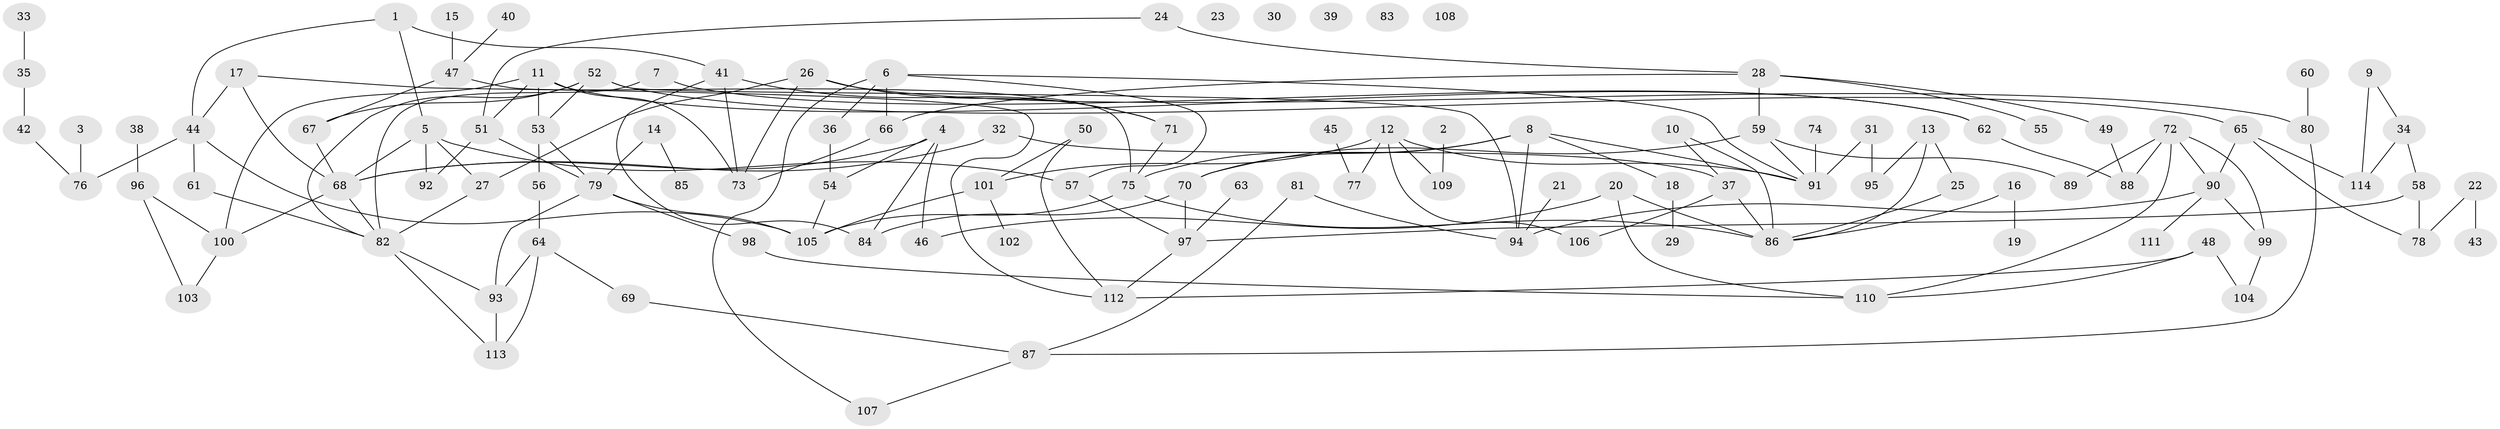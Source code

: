 // Generated by graph-tools (version 1.1) at 2025/25/03/09/25 03:25:16]
// undirected, 114 vertices, 162 edges
graph export_dot {
graph [start="1"]
  node [color=gray90,style=filled];
  1;
  2;
  3;
  4;
  5;
  6;
  7;
  8;
  9;
  10;
  11;
  12;
  13;
  14;
  15;
  16;
  17;
  18;
  19;
  20;
  21;
  22;
  23;
  24;
  25;
  26;
  27;
  28;
  29;
  30;
  31;
  32;
  33;
  34;
  35;
  36;
  37;
  38;
  39;
  40;
  41;
  42;
  43;
  44;
  45;
  46;
  47;
  48;
  49;
  50;
  51;
  52;
  53;
  54;
  55;
  56;
  57;
  58;
  59;
  60;
  61;
  62;
  63;
  64;
  65;
  66;
  67;
  68;
  69;
  70;
  71;
  72;
  73;
  74;
  75;
  76;
  77;
  78;
  79;
  80;
  81;
  82;
  83;
  84;
  85;
  86;
  87;
  88;
  89;
  90;
  91;
  92;
  93;
  94;
  95;
  96;
  97;
  98;
  99;
  100;
  101;
  102;
  103;
  104;
  105;
  106;
  107;
  108;
  109;
  110;
  111;
  112;
  113;
  114;
  1 -- 5;
  1 -- 41;
  1 -- 44;
  2 -- 109;
  3 -- 76;
  4 -- 46;
  4 -- 54;
  4 -- 68;
  4 -- 84;
  5 -- 27;
  5 -- 57;
  5 -- 68;
  5 -- 92;
  6 -- 36;
  6 -- 57;
  6 -- 66;
  6 -- 91;
  6 -- 107;
  7 -- 62;
  7 -- 82;
  8 -- 18;
  8 -- 70;
  8 -- 75;
  8 -- 91;
  8 -- 94;
  9 -- 34;
  9 -- 114;
  10 -- 37;
  10 -- 86;
  11 -- 51;
  11 -- 53;
  11 -- 62;
  11 -- 73;
  11 -- 100;
  12 -- 77;
  12 -- 91;
  12 -- 101;
  12 -- 106;
  12 -- 109;
  13 -- 25;
  13 -- 86;
  13 -- 95;
  14 -- 79;
  14 -- 85;
  15 -- 47;
  16 -- 19;
  16 -- 86;
  17 -- 44;
  17 -- 68;
  17 -- 112;
  18 -- 29;
  20 -- 46;
  20 -- 86;
  20 -- 110;
  21 -- 94;
  22 -- 43;
  22 -- 78;
  24 -- 28;
  24 -- 51;
  25 -- 86;
  26 -- 27;
  26 -- 71;
  26 -- 73;
  26 -- 80;
  27 -- 82;
  28 -- 49;
  28 -- 55;
  28 -- 59;
  28 -- 66;
  31 -- 91;
  31 -- 95;
  32 -- 37;
  32 -- 68;
  33 -- 35;
  34 -- 58;
  34 -- 114;
  35 -- 42;
  36 -- 54;
  37 -- 86;
  37 -- 106;
  38 -- 96;
  40 -- 47;
  41 -- 71;
  41 -- 73;
  41 -- 84;
  42 -- 76;
  44 -- 61;
  44 -- 76;
  44 -- 105;
  45 -- 77;
  47 -- 67;
  47 -- 75;
  48 -- 104;
  48 -- 110;
  48 -- 112;
  49 -- 88;
  50 -- 101;
  50 -- 112;
  51 -- 79;
  51 -- 92;
  52 -- 53;
  52 -- 65;
  52 -- 67;
  52 -- 82;
  52 -- 94;
  53 -- 56;
  53 -- 79;
  54 -- 105;
  56 -- 64;
  57 -- 97;
  58 -- 78;
  58 -- 97;
  59 -- 70;
  59 -- 89;
  59 -- 91;
  60 -- 80;
  61 -- 82;
  62 -- 88;
  63 -- 97;
  64 -- 69;
  64 -- 93;
  64 -- 113;
  65 -- 78;
  65 -- 90;
  65 -- 114;
  66 -- 73;
  67 -- 68;
  68 -- 82;
  68 -- 100;
  69 -- 87;
  70 -- 84;
  70 -- 97;
  71 -- 75;
  72 -- 88;
  72 -- 89;
  72 -- 90;
  72 -- 99;
  72 -- 110;
  74 -- 91;
  75 -- 86;
  75 -- 105;
  79 -- 93;
  79 -- 98;
  79 -- 105;
  80 -- 87;
  81 -- 87;
  81 -- 94;
  82 -- 93;
  82 -- 113;
  87 -- 107;
  90 -- 94;
  90 -- 99;
  90 -- 111;
  93 -- 113;
  96 -- 100;
  96 -- 103;
  97 -- 112;
  98 -- 110;
  99 -- 104;
  100 -- 103;
  101 -- 102;
  101 -- 105;
}
